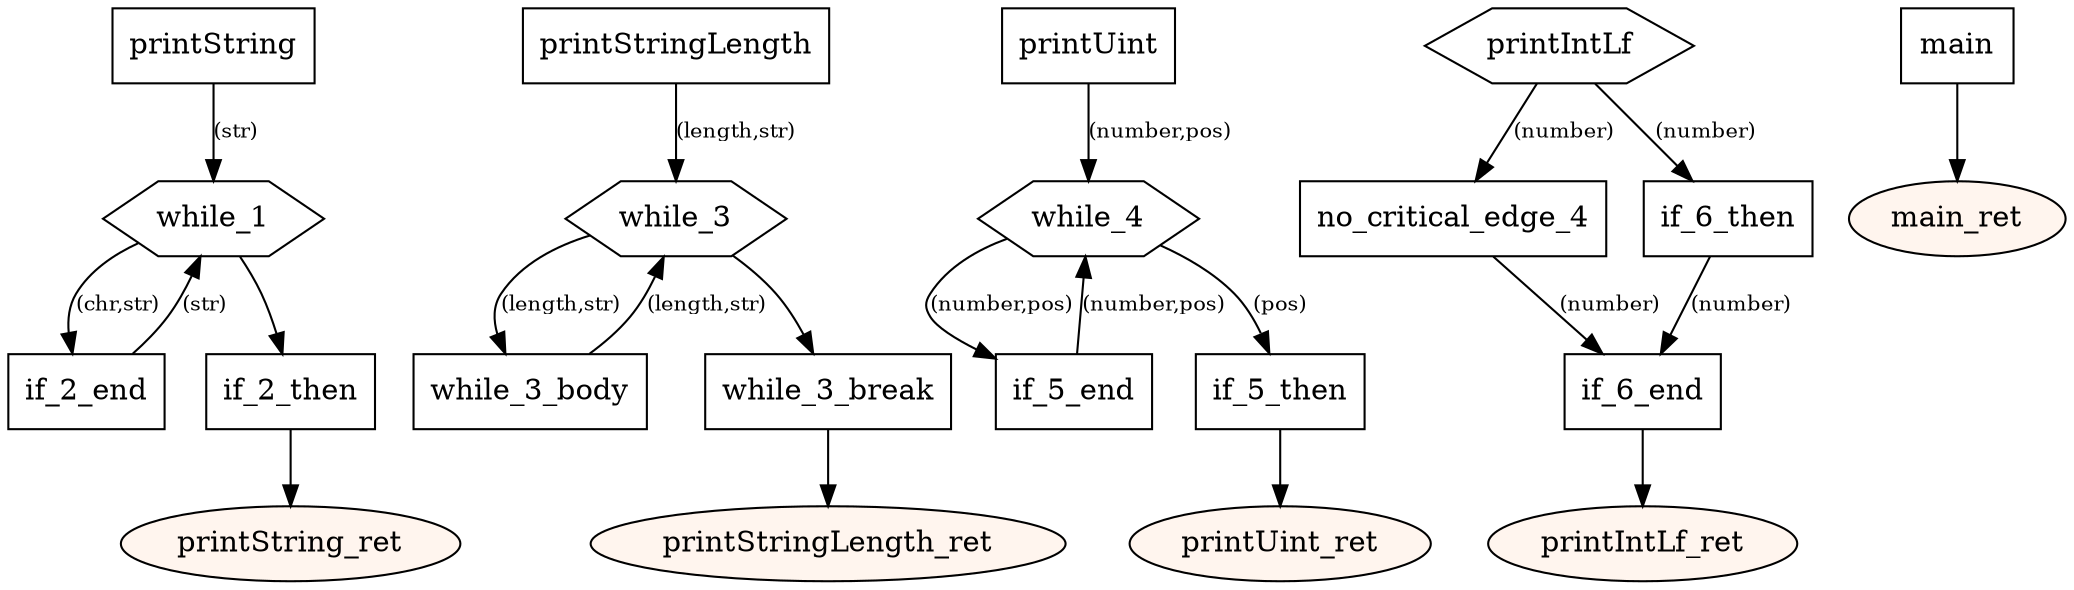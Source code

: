 digraph program {
	edge[fontsize="10pt"];
	subgraph fn_printString {
		BasicBlock_0_printString [label="printString",shape=box];
		BasicBlock_0_printString -> BasicBlock_0_while_1 [label="(str)"];
		BasicBlock_0_if_2_end [label="if_2_end",shape=box];
		BasicBlock_0_if_2_end -> BasicBlock_0_while_1 [label="(str)"];
		BasicBlock_0_while_1 [label="while_1",shape=hexagon];
		BasicBlock_0_while_1 -> BasicBlock_0_if_2_end [label="(chr,str)"];
		BasicBlock_0_while_1 -> BasicBlock_0_if_2_then;
		BasicBlock_0_if_2_then [label="if_2_then",shape=box];
		BasicBlock_0_if_2_then -> BasicBlock_0_printString_ret;
		BasicBlock_0_printString_ret [label="printString_ret",shape=oval,style=filled,fillcolor="#fff5ee"];
	}
	subgraph fn_printStringLength {
		BasicBlock_1_printStringLength [label="printStringLength",shape=box];
		BasicBlock_1_printStringLength -> BasicBlock_1_while_3 [label="(length,str)"];
		BasicBlock_1_while_3_body [label="while_3_body",shape=box];
		BasicBlock_1_while_3_body -> BasicBlock_1_while_3 [label="(length,str)"];
		BasicBlock_1_while_3 [label="while_3",shape=hexagon];
		BasicBlock_1_while_3 -> BasicBlock_1_while_3_break;
		BasicBlock_1_while_3 -> BasicBlock_1_while_3_body [label="(length,str)"];
		BasicBlock_1_while_3_break [label="while_3_break",shape=box];
		BasicBlock_1_while_3_break -> BasicBlock_1_printStringLength_ret;
		BasicBlock_1_printStringLength_ret [label="printStringLength_ret",shape=oval,style=filled,fillcolor="#fff5ee"];
	}
	subgraph fn_printUint {
		BasicBlock_2_printUint [label="printUint",shape=box];
		BasicBlock_2_printUint -> BasicBlock_2_while_4 [label="(number,pos)"];
		BasicBlock_2_if_5_end [label="if_5_end",shape=box];
		BasicBlock_2_if_5_end -> BasicBlock_2_while_4 [label="(number,pos)"];
		BasicBlock_2_while_4 [label="while_4",shape=hexagon];
		BasicBlock_2_while_4 -> BasicBlock_2_if_5_end [label="(number,pos)"];
		BasicBlock_2_while_4 -> BasicBlock_2_if_5_then [label="(pos)"];
		BasicBlock_2_if_5_then [label="if_5_then",shape=box];
		BasicBlock_2_if_5_then -> BasicBlock_2_printUint_ret;
		BasicBlock_2_printUint_ret [label="printUint_ret",shape=oval,style=filled,fillcolor="#fff5ee"];
	}
	subgraph fn_printIntLf {
		BasicBlock_3_printIntLf [label="printIntLf",shape=hexagon];
		BasicBlock_3_printIntLf -> BasicBlock_3_no_critical_edge_4 [label="(number)"];
		BasicBlock_3_printIntLf -> BasicBlock_3_if_6_then [label="(number)"];
		BasicBlock_3_no_critical_edge_4 [label="no_critical_edge_4",shape=box];
		BasicBlock_3_no_critical_edge_4 -> BasicBlock_3_if_6_end [label="(number)"];
		BasicBlock_3_if_6_then [label="if_6_then",shape=box];
		BasicBlock_3_if_6_then -> BasicBlock_3_if_6_end [label="(number)"];
		BasicBlock_3_if_6_end [label="if_6_end",shape=box];
		BasicBlock_3_if_6_end -> BasicBlock_3_printIntLf_ret;
		BasicBlock_3_printIntLf_ret [label="printIntLf_ret",shape=oval,style=filled,fillcolor="#fff5ee"];
	}
	subgraph fn_main {
		BasicBlock_4_main [label="main",shape=box];
		BasicBlock_4_main -> BasicBlock_4_main_ret;
		BasicBlock_4_main_ret [label="main_ret",shape=oval,style=filled,fillcolor="#fff5ee"];
	}
}
